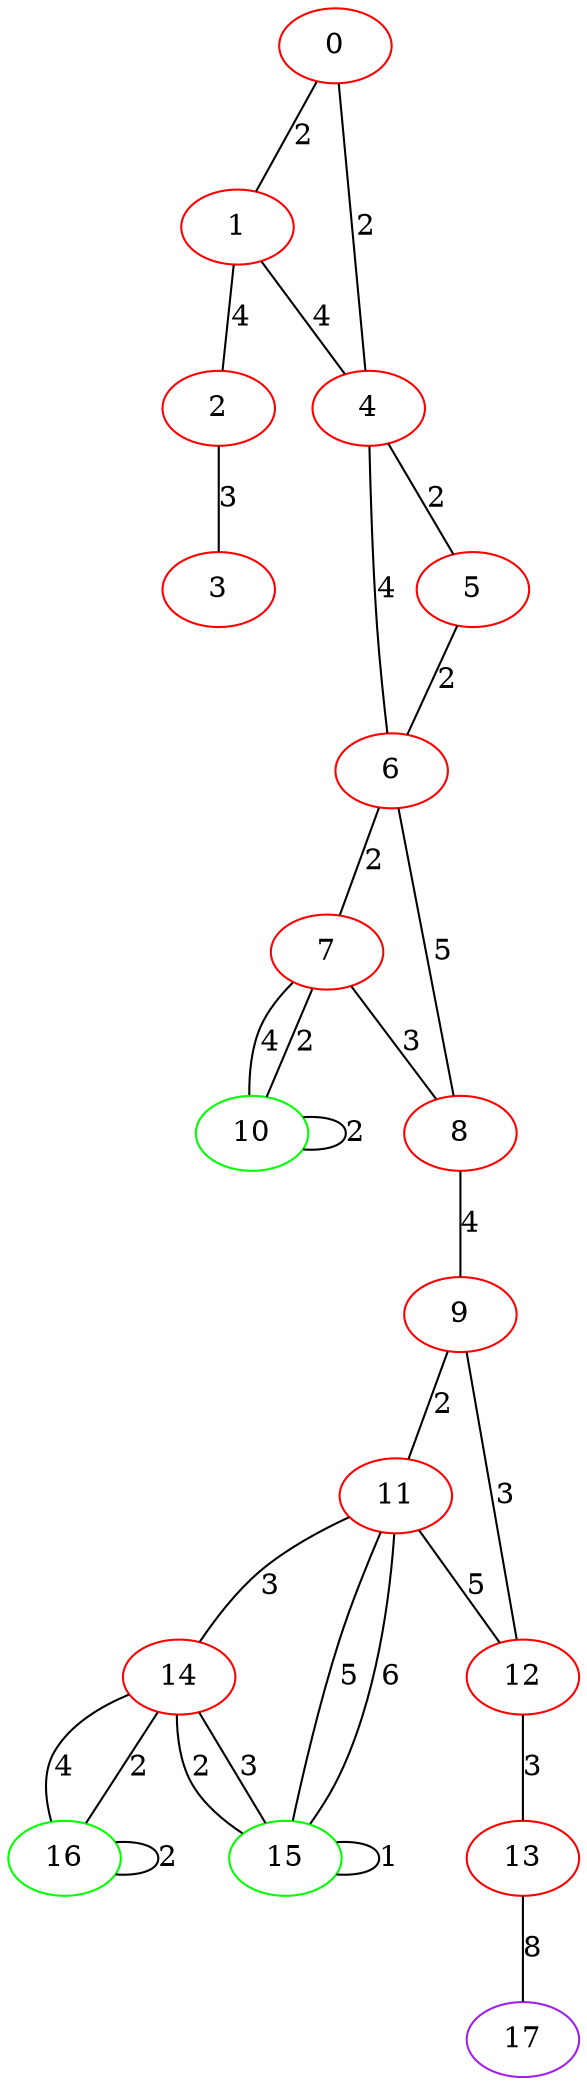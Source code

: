 graph "" {
0 [color=red, weight=1];
1 [color=red, weight=1];
2 [color=red, weight=1];
3 [color=red, weight=1];
4 [color=red, weight=1];
5 [color=red, weight=1];
6 [color=red, weight=1];
7 [color=red, weight=1];
8 [color=red, weight=1];
9 [color=red, weight=1];
10 [color=green, weight=2];
11 [color=red, weight=1];
12 [color=red, weight=1];
13 [color=red, weight=1];
14 [color=red, weight=1];
15 [color=green, weight=2];
16 [color=green, weight=2];
17 [color=purple, weight=4];
0 -- 1  [key=0, label=2];
0 -- 4  [key=0, label=2];
1 -- 2  [key=0, label=4];
1 -- 4  [key=0, label=4];
2 -- 3  [key=0, label=3];
4 -- 5  [key=0, label=2];
4 -- 6  [key=0, label=4];
5 -- 6  [key=0, label=2];
6 -- 8  [key=0, label=5];
6 -- 7  [key=0, label=2];
7 -- 8  [key=0, label=3];
7 -- 10  [key=0, label=4];
7 -- 10  [key=1, label=2];
8 -- 9  [key=0, label=4];
9 -- 11  [key=0, label=2];
9 -- 12  [key=0, label=3];
10 -- 10  [key=0, label=2];
11 -- 12  [key=0, label=5];
11 -- 14  [key=0, label=3];
11 -- 15  [key=0, label=5];
11 -- 15  [key=1, label=6];
12 -- 13  [key=0, label=3];
13 -- 17  [key=0, label=8];
14 -- 16  [key=0, label=4];
14 -- 16  [key=1, label=2];
14 -- 15  [key=0, label=2];
14 -- 15  [key=1, label=3];
15 -- 15  [key=0, label=1];
16 -- 16  [key=0, label=2];
}

